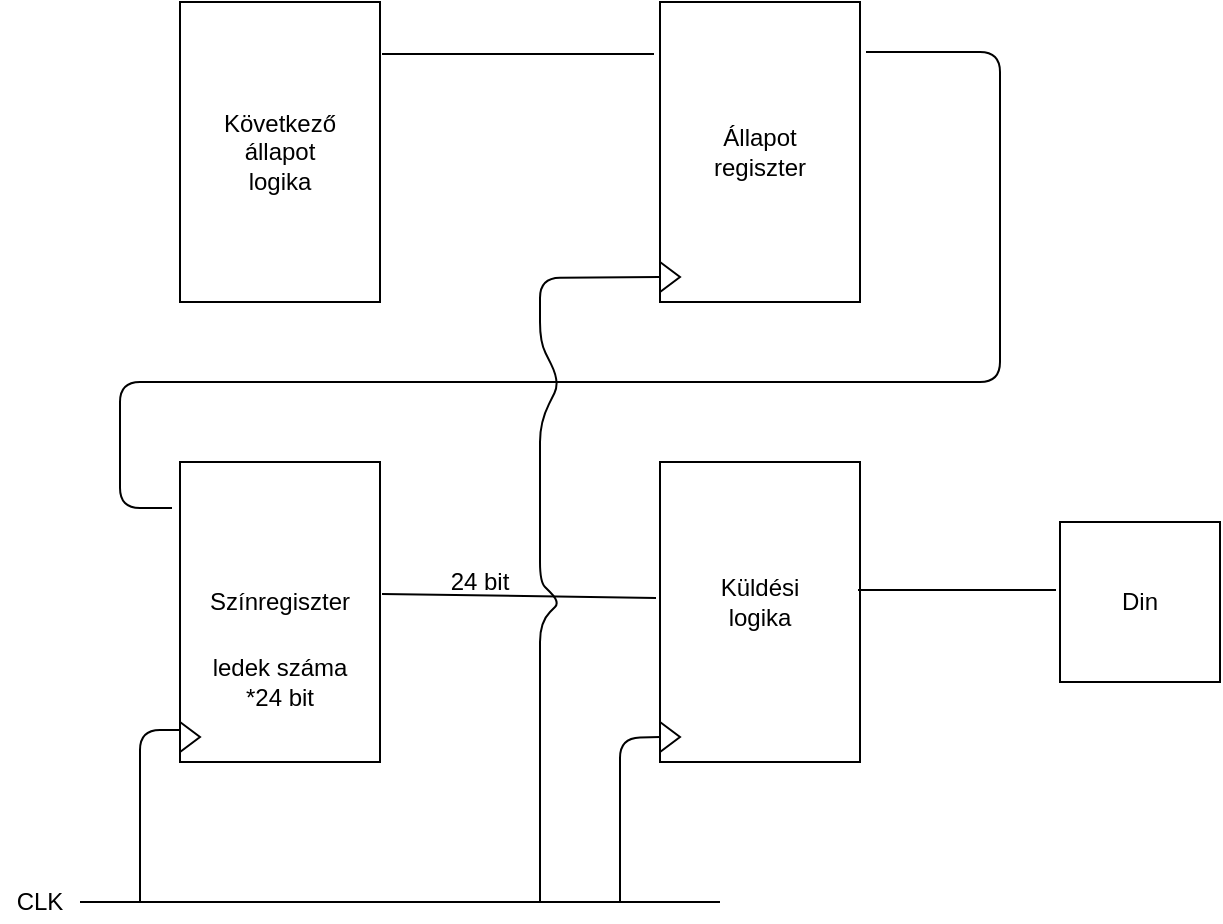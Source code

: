 <mxfile version="12.1.0" type="device" pages="1"><diagram id="kj9VDgKyt7ZMjq6vnZed" name="Page-1"><mxGraphModel dx="1422" dy="794" grid="1" gridSize="10" guides="1" tooltips="1" connect="1" arrows="1" fold="1" page="1" pageScale="1" pageWidth="850" pageHeight="1100" math="0" shadow="0"><root><mxCell id="0"/><mxCell id="1" parent="0"/><mxCell id="BjTtDMbEsH-4CotQPH6_-2" value="" style="rounded=0;whiteSpace=wrap;html=1;" vertex="1" parent="1"><mxGeometry x="100" y="230" width="100" height="150" as="geometry"/></mxCell><mxCell id="BjTtDMbEsH-4CotQPH6_-3" value="" style="rounded=0;whiteSpace=wrap;html=1;" vertex="1" parent="1"><mxGeometry x="340" y="230" width="100" height="150" as="geometry"/></mxCell><mxCell id="BjTtDMbEsH-4CotQPH6_-4" value="" style="rounded=0;whiteSpace=wrap;html=1;" vertex="1" parent="1"><mxGeometry x="100" y="460" width="100" height="150" as="geometry"/></mxCell><mxCell id="BjTtDMbEsH-4CotQPH6_-5" value="" style="rounded=0;whiteSpace=wrap;html=1;" vertex="1" parent="1"><mxGeometry x="340" y="460" width="100" height="150" as="geometry"/></mxCell><mxCell id="BjTtDMbEsH-4CotQPH6_-6" value="" style="endArrow=none;html=1;exitX=1.01;exitY=0.173;exitDx=0;exitDy=0;exitPerimeter=0;entryX=-0.03;entryY=0.173;entryDx=0;entryDy=0;entryPerimeter=0;" edge="1" parent="1" source="BjTtDMbEsH-4CotQPH6_-2" target="BjTtDMbEsH-4CotQPH6_-3"><mxGeometry width="50" height="50" relative="1" as="geometry"><mxPoint x="200" y="370" as="sourcePoint"/><mxPoint x="337" y="200" as="targetPoint"/></mxGeometry></mxCell><mxCell id="BjTtDMbEsH-4CotQPH6_-7" value="" style="endArrow=none;html=1;exitX=1.03;exitY=0.167;exitDx=0;exitDy=0;exitPerimeter=0;entryX=-0.04;entryY=0.153;entryDx=0;entryDy=0;entryPerimeter=0;" edge="1" parent="1" source="BjTtDMbEsH-4CotQPH6_-3" target="BjTtDMbEsH-4CotQPH6_-4"><mxGeometry width="50" height="50" relative="1" as="geometry"><mxPoint x="480" y="310" as="sourcePoint"/><mxPoint x="530" y="260" as="targetPoint"/><Array as="points"><mxPoint x="510" y="255"/><mxPoint x="510" y="420"/><mxPoint x="70" y="420"/><mxPoint x="70" y="483"/></Array></mxGeometry></mxCell><mxCell id="BjTtDMbEsH-4CotQPH6_-8" value="Din" style="whiteSpace=wrap;html=1;aspect=fixed;" vertex="1" parent="1"><mxGeometry x="540" y="490" width="80" height="80" as="geometry"/></mxCell><mxCell id="BjTtDMbEsH-4CotQPH6_-9" value="Következő állapot logika" style="text;html=1;strokeColor=none;fillColor=none;align=center;verticalAlign=middle;whiteSpace=wrap;rounded=0;" vertex="1" parent="1"><mxGeometry x="130" y="295" width="40" height="20" as="geometry"/></mxCell><mxCell id="BjTtDMbEsH-4CotQPH6_-10" value="Állapot regiszter" style="text;html=1;strokeColor=none;fillColor=none;align=center;verticalAlign=middle;whiteSpace=wrap;rounded=0;" vertex="1" parent="1"><mxGeometry x="370" y="295" width="40" height="20" as="geometry"/></mxCell><mxCell id="BjTtDMbEsH-4CotQPH6_-11" value="Színregiszter" style="text;html=1;strokeColor=none;fillColor=none;align=center;verticalAlign=middle;whiteSpace=wrap;rounded=0;" vertex="1" parent="1"><mxGeometry x="130" y="520" width="40" height="20" as="geometry"/></mxCell><mxCell id="BjTtDMbEsH-4CotQPH6_-12" value="ledek száma *24 bit" style="text;html=1;strokeColor=none;fillColor=none;align=center;verticalAlign=middle;whiteSpace=wrap;rounded=0;" vertex="1" parent="1"><mxGeometry x="110" y="560" width="80" height="20" as="geometry"/></mxCell><mxCell id="BjTtDMbEsH-4CotQPH6_-13" value="Küldési logika" style="text;html=1;strokeColor=none;fillColor=none;align=center;verticalAlign=middle;whiteSpace=wrap;rounded=0;" vertex="1" parent="1"><mxGeometry x="370" y="520" width="40" height="20" as="geometry"/></mxCell><mxCell id="BjTtDMbEsH-4CotQPH6_-14" value="" style="endArrow=none;html=1;entryX=-0.025;entryY=0.425;entryDx=0;entryDy=0;entryPerimeter=0;exitX=0.99;exitY=0.427;exitDx=0;exitDy=0;exitPerimeter=0;" edge="1" parent="1" source="BjTtDMbEsH-4CotQPH6_-5" target="BjTtDMbEsH-4CotQPH6_-8"><mxGeometry width="50" height="50" relative="1" as="geometry"><mxPoint x="460" y="550" as="sourcePoint"/><mxPoint x="510" y="500" as="targetPoint"/></mxGeometry></mxCell><mxCell id="BjTtDMbEsH-4CotQPH6_-15" value="" style="endArrow=none;html=1;exitX=1.01;exitY=0.44;exitDx=0;exitDy=0;exitPerimeter=0;entryX=-0.02;entryY=0.453;entryDx=0;entryDy=0;entryPerimeter=0;" edge="1" parent="1" source="BjTtDMbEsH-4CotQPH6_-4" target="BjTtDMbEsH-4CotQPH6_-5"><mxGeometry width="50" height="50" relative="1" as="geometry"><mxPoint x="250" y="590" as="sourcePoint"/><mxPoint x="300" y="540" as="targetPoint"/></mxGeometry></mxCell><mxCell id="BjTtDMbEsH-4CotQPH6_-17" value="24 bit" style="text;html=1;strokeColor=none;fillColor=none;align=center;verticalAlign=middle;whiteSpace=wrap;rounded=0;" vertex="1" parent="1"><mxGeometry x="230" y="510" width="40" height="20" as="geometry"/></mxCell><mxCell id="BjTtDMbEsH-4CotQPH6_-18" value="" style="triangle;whiteSpace=wrap;html=1;" vertex="1" parent="1"><mxGeometry x="340" y="360" width="10" height="15" as="geometry"/></mxCell><mxCell id="BjTtDMbEsH-4CotQPH6_-19" value="" style="triangle;whiteSpace=wrap;html=1;" vertex="1" parent="1"><mxGeometry x="340" y="590" width="10" height="15" as="geometry"/></mxCell><mxCell id="BjTtDMbEsH-4CotQPH6_-21" value="" style="triangle;whiteSpace=wrap;html=1;" vertex="1" parent="1"><mxGeometry x="100" y="590" width="10" height="15" as="geometry"/></mxCell><mxCell id="BjTtDMbEsH-4CotQPH6_-22" value="" style="endArrow=none;html=1;" edge="1" parent="1"><mxGeometry width="50" height="50" relative="1" as="geometry"><mxPoint x="50" y="680" as="sourcePoint"/><mxPoint x="370" y="680" as="targetPoint"/></mxGeometry></mxCell><mxCell id="BjTtDMbEsH-4CotQPH6_-24" value="CLK" style="text;html=1;strokeColor=none;fillColor=none;align=center;verticalAlign=middle;whiteSpace=wrap;rounded=0;" vertex="1" parent="1"><mxGeometry x="10" y="670" width="40" height="20" as="geometry"/></mxCell><mxCell id="BjTtDMbEsH-4CotQPH6_-25" value="" style="endArrow=none;html=1;" edge="1" parent="1"><mxGeometry width="50" height="50" relative="1" as="geometry"><mxPoint x="80" y="680" as="sourcePoint"/><mxPoint x="100" y="594" as="targetPoint"/><Array as="points"><mxPoint x="80" y="594"/></Array></mxGeometry></mxCell><mxCell id="BjTtDMbEsH-4CotQPH6_-26" value="" style="endArrow=none;html=1;entryX=0;entryY=0.5;entryDx=0;entryDy=0;" edge="1" parent="1" target="BjTtDMbEsH-4CotQPH6_-18"><mxGeometry width="50" height="50" relative="1" as="geometry"><mxPoint x="280" y="680" as="sourcePoint"/><mxPoint x="320" y="600" as="targetPoint"/><Array as="points"><mxPoint x="280" y="540"/><mxPoint x="290" y="530"/><mxPoint x="280" y="520"/><mxPoint x="280" y="440"/><mxPoint x="290" y="420"/><mxPoint x="280" y="400"/><mxPoint x="280" y="368"/></Array></mxGeometry></mxCell><mxCell id="BjTtDMbEsH-4CotQPH6_-27" value="" style="endArrow=none;html=1;entryX=0;entryY=0.5;entryDx=0;entryDy=0;" edge="1" parent="1" target="BjTtDMbEsH-4CotQPH6_-19"><mxGeometry width="50" height="50" relative="1" as="geometry"><mxPoint x="320" y="680" as="sourcePoint"/><mxPoint x="320" y="600" as="targetPoint"/><Array as="points"><mxPoint x="320" y="598"/></Array></mxGeometry></mxCell></root></mxGraphModel></diagram></mxfile>